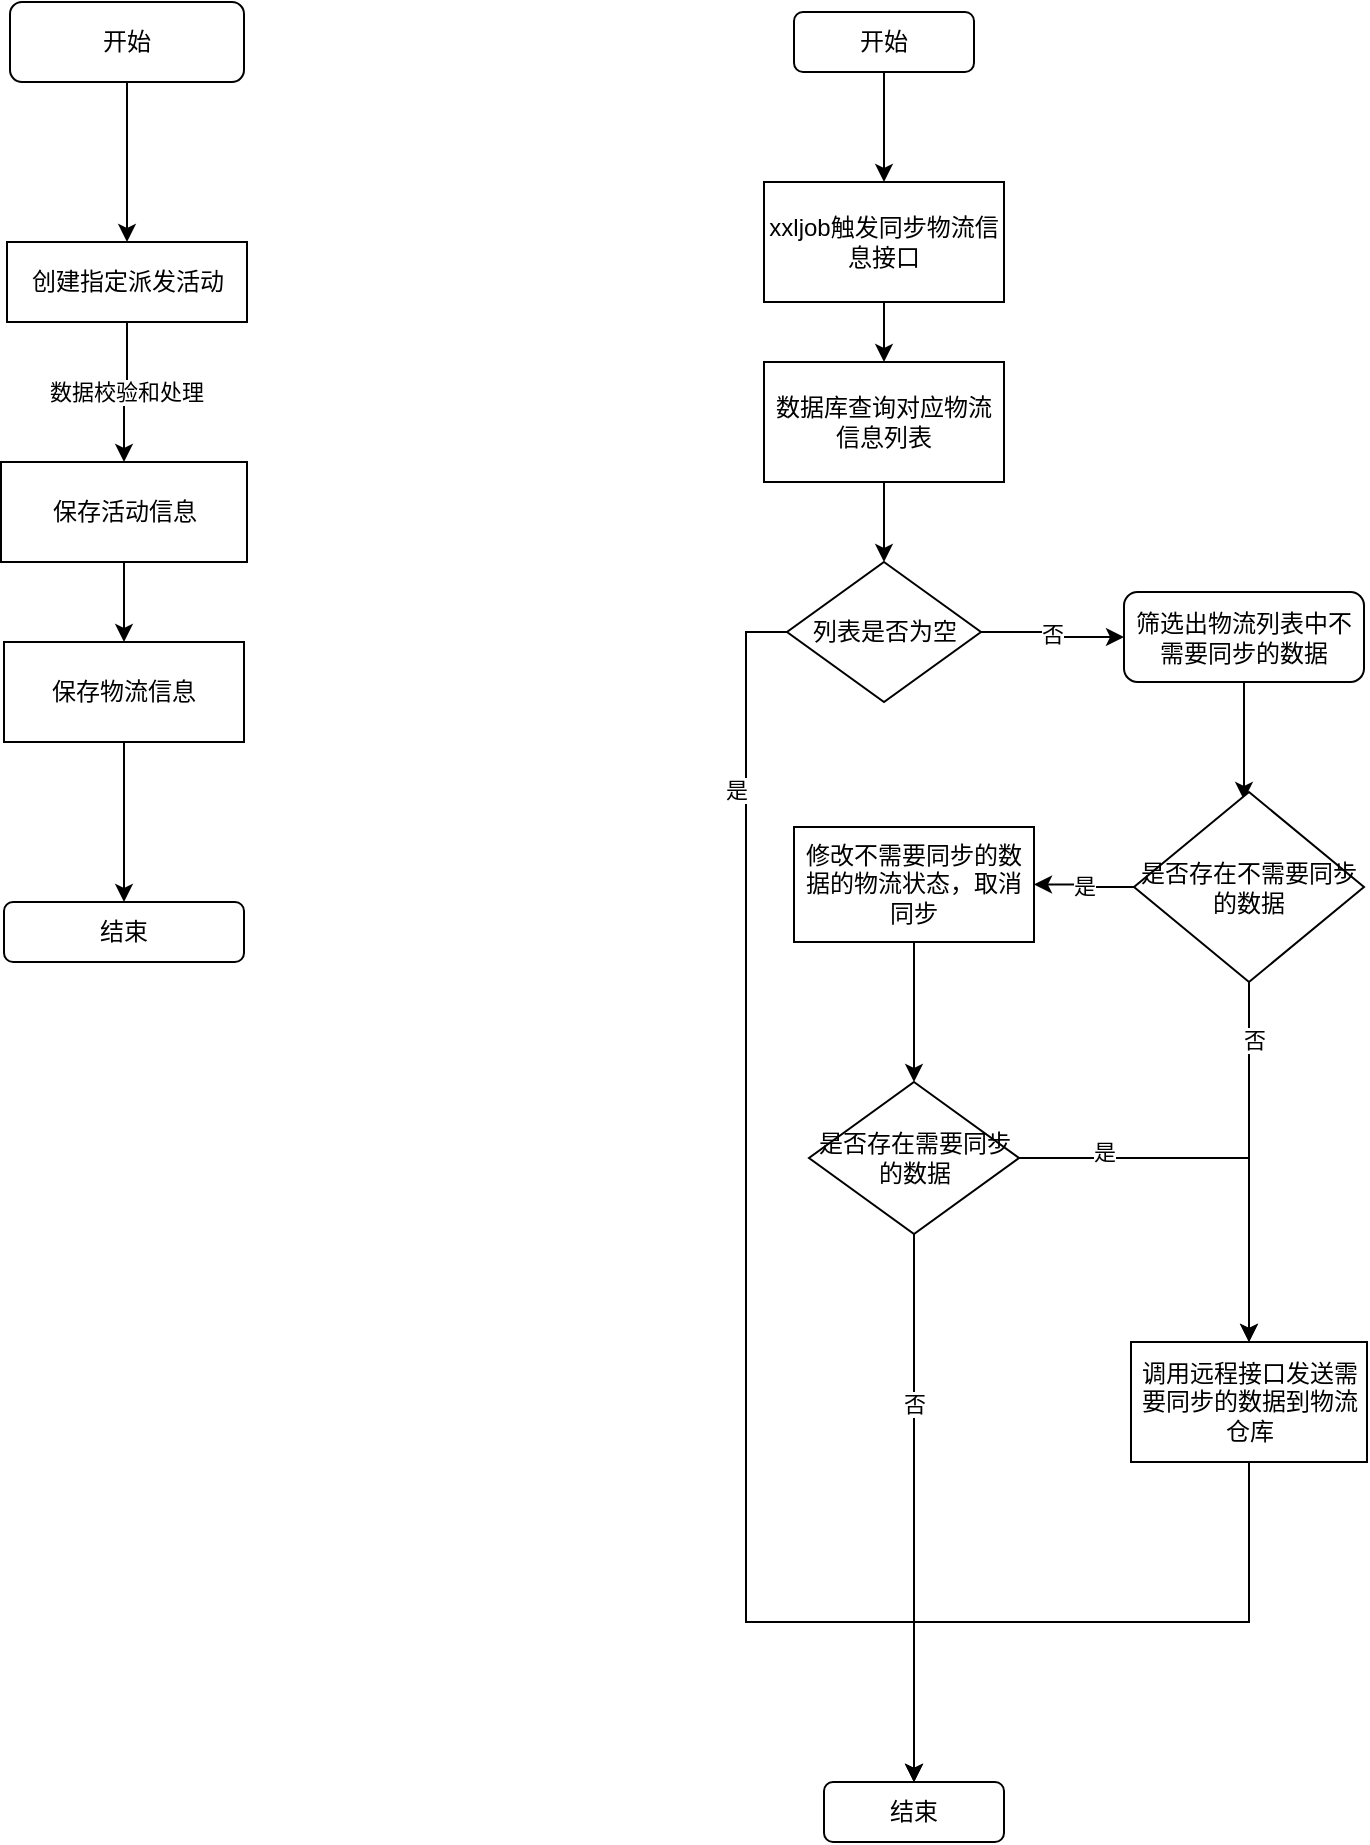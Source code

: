 <mxfile version="13.8.8" type="github"><diagram id="dHmchS25pWYoXHDNEmSj" name="Page-1"><mxGraphModel dx="1113" dy="722" grid="1" gridSize="10" guides="1" tooltips="1" connect="1" arrows="1" fold="1" page="1" pageScale="1" pageWidth="827" pageHeight="1169" math="0" shadow="0"><root><mxCell id="0"/><mxCell id="1" parent="0"/><mxCell id="e2YIOsJhv8wdBV_MaUbk-23" style="edgeStyle=orthogonalEdgeStyle;rounded=0;orthogonalLoop=1;jettySize=auto;html=1;exitX=0.5;exitY=1;exitDx=0;exitDy=0;entryX=0.5;entryY=0;entryDx=0;entryDy=0;" edge="1" parent="1" source="e2YIOsJhv8wdBV_MaUbk-14" target="e2YIOsJhv8wdBV_MaUbk-34"><mxGeometry relative="1" as="geometry"/></mxCell><mxCell id="e2YIOsJhv8wdBV_MaUbk-14" value="开始" style="rounded=1;whiteSpace=wrap;html=1;" vertex="1" parent="1"><mxGeometry x="113" y="30" width="117" height="40" as="geometry"/></mxCell><mxCell id="e2YIOsJhv8wdBV_MaUbk-30" style="edgeStyle=orthogonalEdgeStyle;rounded=0;orthogonalLoop=1;jettySize=auto;html=1;exitX=0.5;exitY=1;exitDx=0;exitDy=0;entryX=0.5;entryY=0;entryDx=0;entryDy=0;" edge="1" parent="1" source="e2YIOsJhv8wdBV_MaUbk-21" target="e2YIOsJhv8wdBV_MaUbk-26"><mxGeometry relative="1" as="geometry"/></mxCell><mxCell id="e2YIOsJhv8wdBV_MaUbk-21" value="保存活动信息" style="rounded=0;whiteSpace=wrap;html=1;" vertex="1" parent="1"><mxGeometry x="108.5" y="260" width="123" height="50" as="geometry"/></mxCell><mxCell id="e2YIOsJhv8wdBV_MaUbk-33" style="edgeStyle=orthogonalEdgeStyle;rounded=0;orthogonalLoop=1;jettySize=auto;html=1;exitX=0.5;exitY=1;exitDx=0;exitDy=0;entryX=0.5;entryY=0;entryDx=0;entryDy=0;" edge="1" parent="1" source="e2YIOsJhv8wdBV_MaUbk-26" target="e2YIOsJhv8wdBV_MaUbk-31"><mxGeometry relative="1" as="geometry"/></mxCell><mxCell id="e2YIOsJhv8wdBV_MaUbk-26" value="保存物流信息" style="rounded=0;whiteSpace=wrap;html=1;" vertex="1" parent="1"><mxGeometry x="110" y="350" width="120" height="50" as="geometry"/></mxCell><mxCell id="e2YIOsJhv8wdBV_MaUbk-31" value="结束" style="rounded=1;whiteSpace=wrap;html=1;" vertex="1" parent="1"><mxGeometry x="110" y="480" width="120" height="30" as="geometry"/></mxCell><mxCell id="e2YIOsJhv8wdBV_MaUbk-36" value="数据校验和处理" style="edgeStyle=orthogonalEdgeStyle;rounded=0;orthogonalLoop=1;jettySize=auto;html=1;exitX=0.5;exitY=1;exitDx=0;exitDy=0;entryX=0.5;entryY=0;entryDx=0;entryDy=0;" edge="1" parent="1" source="e2YIOsJhv8wdBV_MaUbk-34" target="e2YIOsJhv8wdBV_MaUbk-21"><mxGeometry relative="1" as="geometry"/></mxCell><mxCell id="e2YIOsJhv8wdBV_MaUbk-34" value="&lt;span&gt;创建指定派发活动&lt;/span&gt;" style="rounded=0;whiteSpace=wrap;html=1;" vertex="1" parent="1"><mxGeometry x="111.5" y="150" width="120" height="40" as="geometry"/></mxCell><mxCell id="e2YIOsJhv8wdBV_MaUbk-54" style="edgeStyle=orthogonalEdgeStyle;rounded=0;orthogonalLoop=1;jettySize=auto;html=1;exitX=0.5;exitY=1;exitDx=0;exitDy=0;entryX=0.5;entryY=0;entryDx=0;entryDy=0;" edge="1" parent="1" source="e2YIOsJhv8wdBV_MaUbk-51" target="e2YIOsJhv8wdBV_MaUbk-52"><mxGeometry relative="1" as="geometry"/></mxCell><mxCell id="e2YIOsJhv8wdBV_MaUbk-51" value="开始" style="rounded=1;whiteSpace=wrap;html=1;" vertex="1" parent="1"><mxGeometry x="505" y="35" width="90" height="30" as="geometry"/></mxCell><mxCell id="e2YIOsJhv8wdBV_MaUbk-85" style="edgeStyle=orthogonalEdgeStyle;rounded=0;orthogonalLoop=1;jettySize=auto;html=1;exitX=0.5;exitY=1;exitDx=0;exitDy=0;entryX=0.5;entryY=0;entryDx=0;entryDy=0;" edge="1" parent="1" source="e2YIOsJhv8wdBV_MaUbk-52" target="e2YIOsJhv8wdBV_MaUbk-55"><mxGeometry relative="1" as="geometry"/></mxCell><mxCell id="e2YIOsJhv8wdBV_MaUbk-52" value="xxljob触发同步物流信息接口" style="rounded=0;whiteSpace=wrap;html=1;" vertex="1" parent="1"><mxGeometry x="490" y="120" width="120" height="60" as="geometry"/></mxCell><mxCell id="e2YIOsJhv8wdBV_MaUbk-58" style="edgeStyle=orthogonalEdgeStyle;rounded=0;orthogonalLoop=1;jettySize=auto;html=1;exitX=0.5;exitY=1;exitDx=0;exitDy=0;entryX=0.5;entryY=0;entryDx=0;entryDy=0;" edge="1" parent="1" source="e2YIOsJhv8wdBV_MaUbk-55" target="e2YIOsJhv8wdBV_MaUbk-56"><mxGeometry relative="1" as="geometry"/></mxCell><mxCell id="e2YIOsJhv8wdBV_MaUbk-55" value="数据库查询对应物流信息列表" style="rounded=0;whiteSpace=wrap;html=1;" vertex="1" parent="1"><mxGeometry x="490" y="210" width="120" height="60" as="geometry"/></mxCell><mxCell id="e2YIOsJhv8wdBV_MaUbk-59" style="edgeStyle=orthogonalEdgeStyle;rounded=0;orthogonalLoop=1;jettySize=auto;html=1;exitX=0;exitY=0.5;exitDx=0;exitDy=0;" edge="1" parent="1" source="e2YIOsJhv8wdBV_MaUbk-56" target="e2YIOsJhv8wdBV_MaUbk-60"><mxGeometry relative="1" as="geometry"><mxPoint x="410" y="345.059" as="targetPoint"/><Array as="points"><mxPoint x="481" y="345"/><mxPoint x="481" y="840"/><mxPoint x="565" y="840"/></Array></mxGeometry></mxCell><mxCell id="e2YIOsJhv8wdBV_MaUbk-61" value="是" style="edgeLabel;html=1;align=center;verticalAlign=middle;resizable=0;points=[];" vertex="1" connectable="0" parent="e2YIOsJhv8wdBV_MaUbk-59"><mxGeometry x="-0.709" y="-5" relative="1" as="geometry"><mxPoint as="offset"/></mxGeometry></mxCell><mxCell id="e2YIOsJhv8wdBV_MaUbk-64" value="否" style="edgeStyle=orthogonalEdgeStyle;rounded=0;orthogonalLoop=1;jettySize=auto;html=1;exitX=1;exitY=0.5;exitDx=0;exitDy=0;" edge="1" parent="1" source="e2YIOsJhv8wdBV_MaUbk-56" target="e2YIOsJhv8wdBV_MaUbk-62"><mxGeometry relative="1" as="geometry"/></mxCell><mxCell id="e2YIOsJhv8wdBV_MaUbk-56" value="列表是否为空" style="rhombus;whiteSpace=wrap;html=1;" vertex="1" parent="1"><mxGeometry x="501.5" y="310" width="97" height="70" as="geometry"/></mxCell><mxCell id="e2YIOsJhv8wdBV_MaUbk-60" value="结束" style="rounded=1;whiteSpace=wrap;html=1;" vertex="1" parent="1"><mxGeometry x="520" y="920" width="90" height="30" as="geometry"/></mxCell><mxCell id="e2YIOsJhv8wdBV_MaUbk-69" style="edgeStyle=orthogonalEdgeStyle;rounded=0;orthogonalLoop=1;jettySize=auto;html=1;exitX=0.5;exitY=1;exitDx=0;exitDy=0;" edge="1" parent="1" source="e2YIOsJhv8wdBV_MaUbk-62"><mxGeometry relative="1" as="geometry"><mxPoint x="730" y="429" as="targetPoint"/></mxGeometry></mxCell><mxCell id="e2YIOsJhv8wdBV_MaUbk-62" value="筛选出物流列表中不需要同步的数据" style="rounded=1;whiteSpace=wrap;html=1;" vertex="1" parent="1"><mxGeometry x="670" y="325" width="120" height="45" as="geometry"/></mxCell><mxCell id="e2YIOsJhv8wdBV_MaUbk-86" value="是" style="edgeStyle=orthogonalEdgeStyle;rounded=0;orthogonalLoop=1;jettySize=auto;html=1;exitX=0;exitY=0.5;exitDx=0;exitDy=0;entryX=1;entryY=0.5;entryDx=0;entryDy=0;" edge="1" parent="1" source="e2YIOsJhv8wdBV_MaUbk-65" target="e2YIOsJhv8wdBV_MaUbk-71"><mxGeometry relative="1" as="geometry"/></mxCell><mxCell id="e2YIOsJhv8wdBV_MaUbk-89" style="edgeStyle=orthogonalEdgeStyle;rounded=0;orthogonalLoop=1;jettySize=auto;html=1;exitX=0.5;exitY=1;exitDx=0;exitDy=0;entryX=0.5;entryY=0;entryDx=0;entryDy=0;" edge="1" parent="1" source="e2YIOsJhv8wdBV_MaUbk-65" target="e2YIOsJhv8wdBV_MaUbk-70"><mxGeometry relative="1" as="geometry"/></mxCell><mxCell id="e2YIOsJhv8wdBV_MaUbk-91" value="否" style="edgeLabel;html=1;align=center;verticalAlign=middle;resizable=0;points=[];" vertex="1" connectable="0" parent="e2YIOsJhv8wdBV_MaUbk-89"><mxGeometry x="-0.684" y="2" relative="1" as="geometry"><mxPoint as="offset"/></mxGeometry></mxCell><mxCell id="e2YIOsJhv8wdBV_MaUbk-65" value="是否存在不需要同步的数据" style="rhombus;whiteSpace=wrap;html=1;" vertex="1" parent="1"><mxGeometry x="675" y="425" width="115" height="95" as="geometry"/></mxCell><mxCell id="e2YIOsJhv8wdBV_MaUbk-99" style="edgeStyle=orthogonalEdgeStyle;rounded=0;orthogonalLoop=1;jettySize=auto;html=1;exitX=0.5;exitY=1;exitDx=0;exitDy=0;entryX=0.5;entryY=0;entryDx=0;entryDy=0;" edge="1" parent="1" source="e2YIOsJhv8wdBV_MaUbk-70" target="e2YIOsJhv8wdBV_MaUbk-60"><mxGeometry relative="1" as="geometry"/></mxCell><mxCell id="e2YIOsJhv8wdBV_MaUbk-70" value="调用远程接口发送需要同步的数据到物流仓库" style="rounded=0;whiteSpace=wrap;html=1;" vertex="1" parent="1"><mxGeometry x="673.5" y="700" width="118" height="60" as="geometry"/></mxCell><mxCell id="e2YIOsJhv8wdBV_MaUbk-102" style="edgeStyle=orthogonalEdgeStyle;rounded=0;orthogonalLoop=1;jettySize=auto;html=1;exitX=0.5;exitY=1;exitDx=0;exitDy=0;entryX=0.5;entryY=0;entryDx=0;entryDy=0;" edge="1" parent="1" source="e2YIOsJhv8wdBV_MaUbk-71" target="e2YIOsJhv8wdBV_MaUbk-100"><mxGeometry relative="1" as="geometry"/></mxCell><mxCell id="e2YIOsJhv8wdBV_MaUbk-71" value="修改不需要同步的数据的物流状态，取消同步" style="rounded=0;whiteSpace=wrap;html=1;" vertex="1" parent="1"><mxGeometry x="505" y="442.5" width="120" height="57.5" as="geometry"/></mxCell><mxCell id="e2YIOsJhv8wdBV_MaUbk-87" style="edgeStyle=orthogonalEdgeStyle;rounded=0;orthogonalLoop=1;jettySize=auto;html=1;exitX=0.5;exitY=1;exitDx=0;exitDy=0;" edge="1" parent="1" source="e2YIOsJhv8wdBV_MaUbk-70" target="e2YIOsJhv8wdBV_MaUbk-70"><mxGeometry relative="1" as="geometry"/></mxCell><mxCell id="e2YIOsJhv8wdBV_MaUbk-105" style="edgeStyle=orthogonalEdgeStyle;rounded=0;orthogonalLoop=1;jettySize=auto;html=1;exitX=0.5;exitY=1;exitDx=0;exitDy=0;entryX=0.5;entryY=0;entryDx=0;entryDy=0;" edge="1" parent="1" source="e2YIOsJhv8wdBV_MaUbk-100" target="e2YIOsJhv8wdBV_MaUbk-60"><mxGeometry relative="1" as="geometry"/></mxCell><mxCell id="e2YIOsJhv8wdBV_MaUbk-106" value="否" style="edgeLabel;html=1;align=center;verticalAlign=middle;resizable=0;points=[];" vertex="1" connectable="0" parent="e2YIOsJhv8wdBV_MaUbk-105"><mxGeometry x="-0.38" relative="1" as="geometry"><mxPoint as="offset"/></mxGeometry></mxCell><mxCell id="e2YIOsJhv8wdBV_MaUbk-108" style="edgeStyle=orthogonalEdgeStyle;rounded=0;orthogonalLoop=1;jettySize=auto;html=1;exitX=1;exitY=0.5;exitDx=0;exitDy=0;entryX=0.5;entryY=0;entryDx=0;entryDy=0;" edge="1" parent="1" source="e2YIOsJhv8wdBV_MaUbk-100" target="e2YIOsJhv8wdBV_MaUbk-70"><mxGeometry relative="1" as="geometry"/></mxCell><mxCell id="e2YIOsJhv8wdBV_MaUbk-109" value="是" style="edgeLabel;html=1;align=center;verticalAlign=middle;resizable=0;points=[];" vertex="1" connectable="0" parent="e2YIOsJhv8wdBV_MaUbk-108"><mxGeometry x="-0.59" y="3" relative="1" as="geometry"><mxPoint as="offset"/></mxGeometry></mxCell><mxCell id="e2YIOsJhv8wdBV_MaUbk-100" value="是否存在需要同步的数据" style="rhombus;whiteSpace=wrap;html=1;" vertex="1" parent="1"><mxGeometry x="512.5" y="570" width="105" height="76" as="geometry"/></mxCell></root></mxGraphModel></diagram></mxfile>